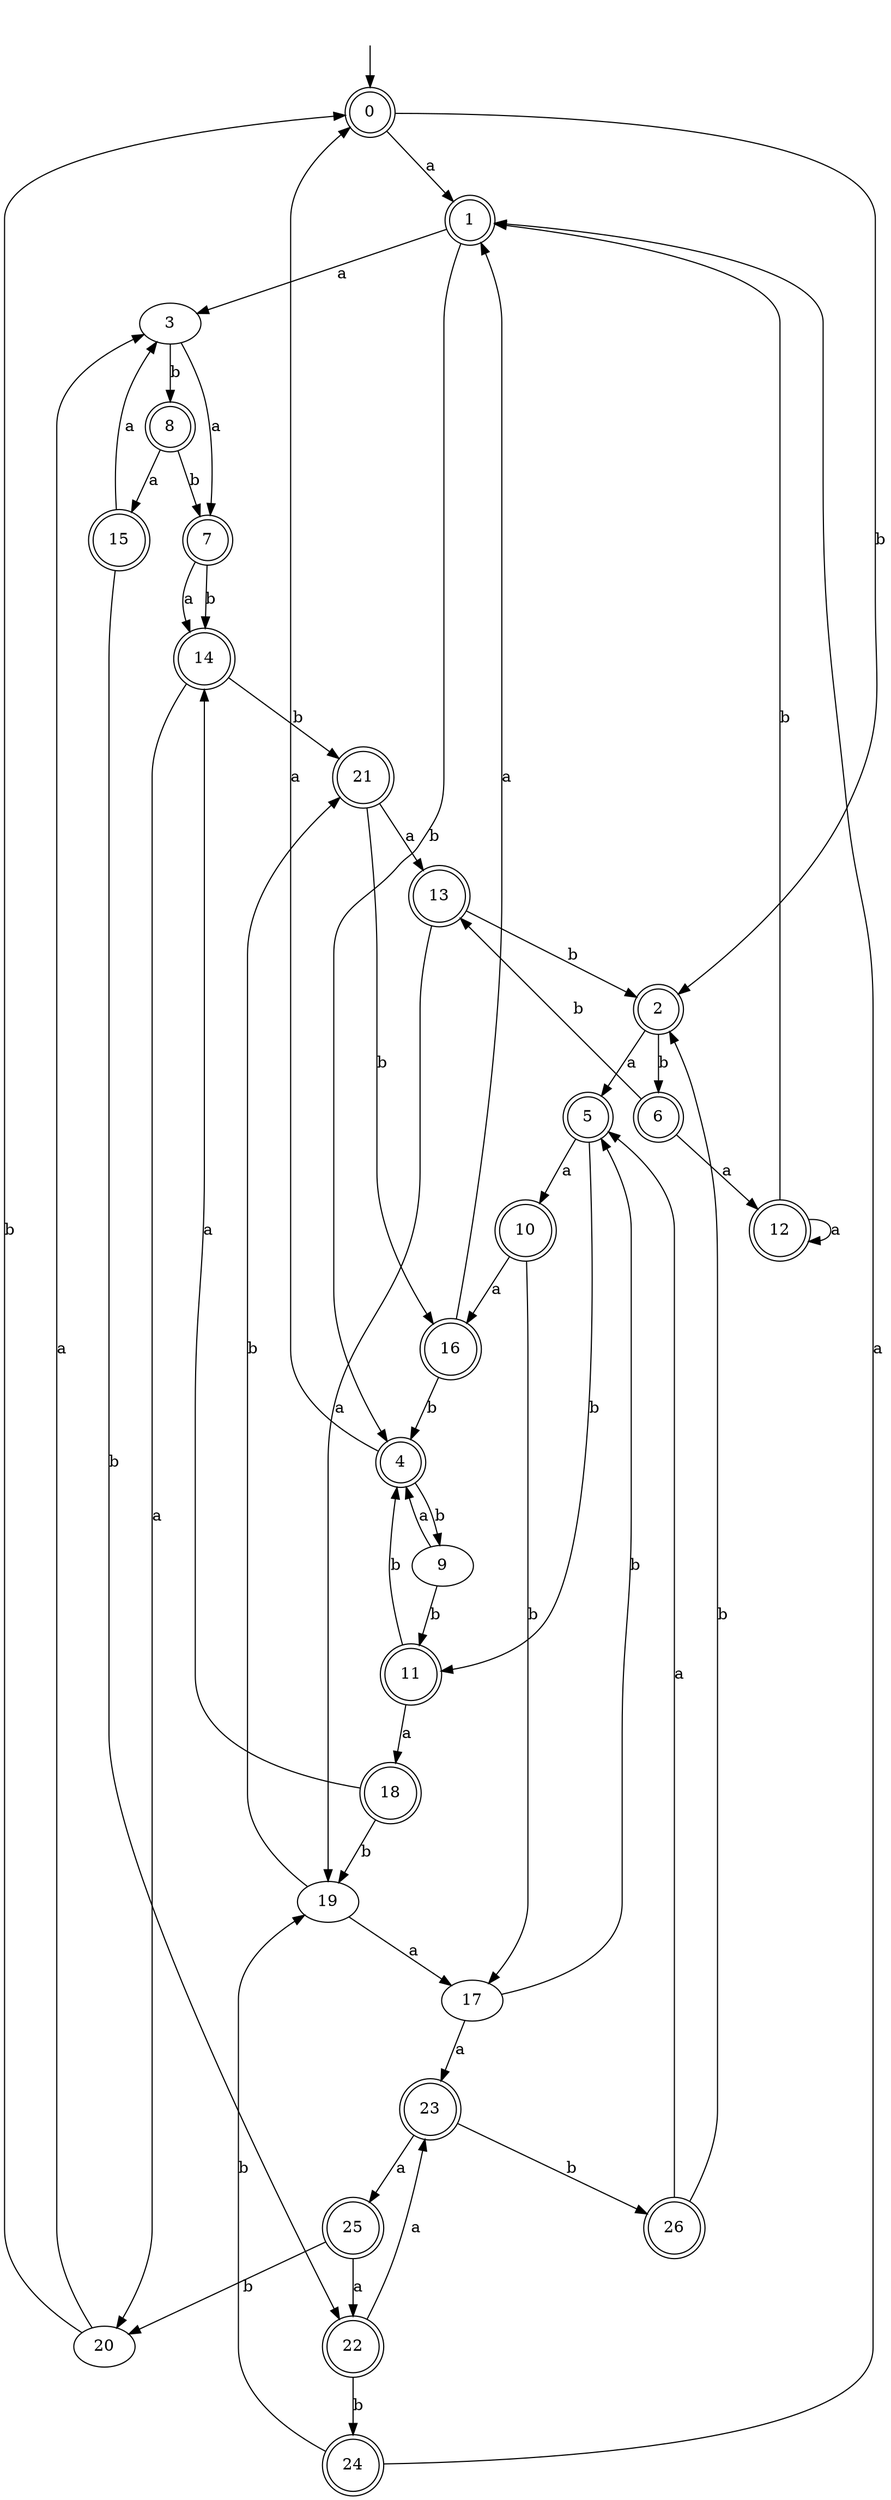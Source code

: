 digraph RandomDFA {
  __start0 [label="", shape=none];
  __start0 -> 0 [label=""];
  0 [shape=circle] [shape=doublecircle]
  0 -> 1 [label="a"]
  0 -> 2 [label="b"]
  1 [shape=doublecircle]
  1 -> 3 [label="a"]
  1 -> 4 [label="b"]
  2 [shape=doublecircle]
  2 -> 5 [label="a"]
  2 -> 6 [label="b"]
  3
  3 -> 7 [label="a"]
  3 -> 8 [label="b"]
  4 [shape=doublecircle]
  4 -> 0 [label="a"]
  4 -> 9 [label="b"]
  5 [shape=doublecircle]
  5 -> 10 [label="a"]
  5 -> 11 [label="b"]
  6 [shape=doublecircle]
  6 -> 12 [label="a"]
  6 -> 13 [label="b"]
  7 [shape=doublecircle]
  7 -> 14 [label="a"]
  7 -> 14 [label="b"]
  8 [shape=doublecircle]
  8 -> 15 [label="a"]
  8 -> 7 [label="b"]
  9
  9 -> 4 [label="a"]
  9 -> 11 [label="b"]
  10 [shape=doublecircle]
  10 -> 16 [label="a"]
  10 -> 17 [label="b"]
  11 [shape=doublecircle]
  11 -> 18 [label="a"]
  11 -> 4 [label="b"]
  12 [shape=doublecircle]
  12 -> 12 [label="a"]
  12 -> 1 [label="b"]
  13 [shape=doublecircle]
  13 -> 19 [label="a"]
  13 -> 2 [label="b"]
  14 [shape=doublecircle]
  14 -> 20 [label="a"]
  14 -> 21 [label="b"]
  15 [shape=doublecircle]
  15 -> 3 [label="a"]
  15 -> 22 [label="b"]
  16 [shape=doublecircle]
  16 -> 1 [label="a"]
  16 -> 4 [label="b"]
  17
  17 -> 23 [label="a"]
  17 -> 5 [label="b"]
  18 [shape=doublecircle]
  18 -> 14 [label="a"]
  18 -> 19 [label="b"]
  19
  19 -> 17 [label="a"]
  19 -> 21 [label="b"]
  20
  20 -> 3 [label="a"]
  20 -> 0 [label="b"]
  21 [shape=doublecircle]
  21 -> 13 [label="a"]
  21 -> 16 [label="b"]
  22 [shape=doublecircle]
  22 -> 23 [label="a"]
  22 -> 24 [label="b"]
  23 [shape=doublecircle]
  23 -> 25 [label="a"]
  23 -> 26 [label="b"]
  24 [shape=doublecircle]
  24 -> 1 [label="a"]
  24 -> 19 [label="b"]
  25 [shape=doublecircle]
  25 -> 22 [label="a"]
  25 -> 20 [label="b"]
  26 [shape=doublecircle]
  26 -> 5 [label="a"]
  26 -> 2 [label="b"]
}
